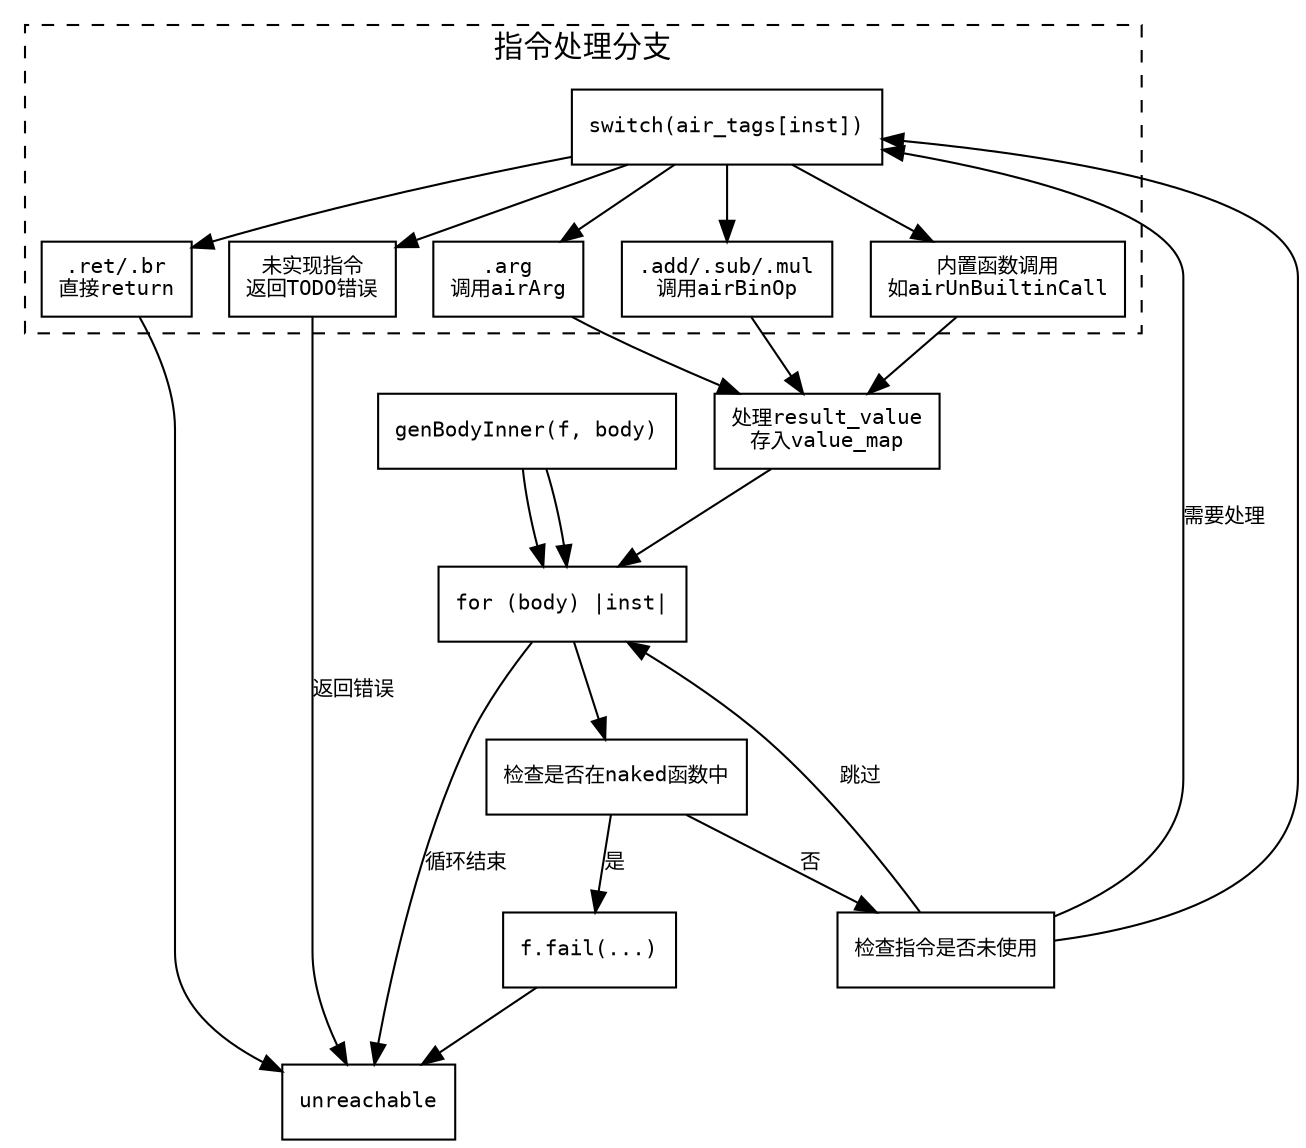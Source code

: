 
digraph genBodyInner {
    node [shape=rectangle, fontname="Courier", fontsize=10];
    edge [fontname="Courier", fontsize=10];
    
    // 入口节点
    start [label="genBodyInner(f, body)"];
    start -> loop;

    // 主循环
    loop [label="for (body) |inst|"];
    start -> loop;

    // 循环内部检查
    check_naked [label="检查是否在naked函数中"];
    loop -> check_naked;
    check_naked -> check_unused [label="否"];
    check_naked -> fail_naked [label="是"];
    
    fail_naked [label="f.fail(...)"];
    fail_naked -> end;

    // 检查未使用指令
    check_unused [label="检查指令是否未使用"];
    check_unused -> process_inst [label="需要处理"];
    check_unused -> loop [label="跳过"];

    // 处理指令的switch结构
    process_inst [label="switch(air_tags[inst])"];
    check_unused -> process_inst;

    // 主要分支示例（实际应包含所有case）
    subgraph cluster_switch {
        label="指令处理分支";
        style=dashed;
        
        // 典型分支示例
        arg_case [label=".arg\n调用airArg"];
        bin_op_case [label=".add/.sub/.mul\n调用airBinOp"];
        builtin_case [label="内置函数调用\n如airUnBuiltinCall"];
        ret_case [label=".ret/.br\n直接return"];
        todo_case [label="未实现指令\n返回TODO错误"];
        
        process_inst -> {arg_case, bin_op_case, builtin_case, ret_case, todo_case};
    }

    // 处理结果映射
    handle_result [label="处理result_value\n存入value_map"];
    {arg_case bin_op_case builtin_case} -> handle_result;
    handle_result -> loop;

    // 直接返回的路径
    ret_case -> end;

    // 错误处理路径
    todo_case -> end [label="返回错误"];

    // 循环结束后的不可达节点
    end [label="unreachable"];
    loop -> end [label="循环结束"];
}
